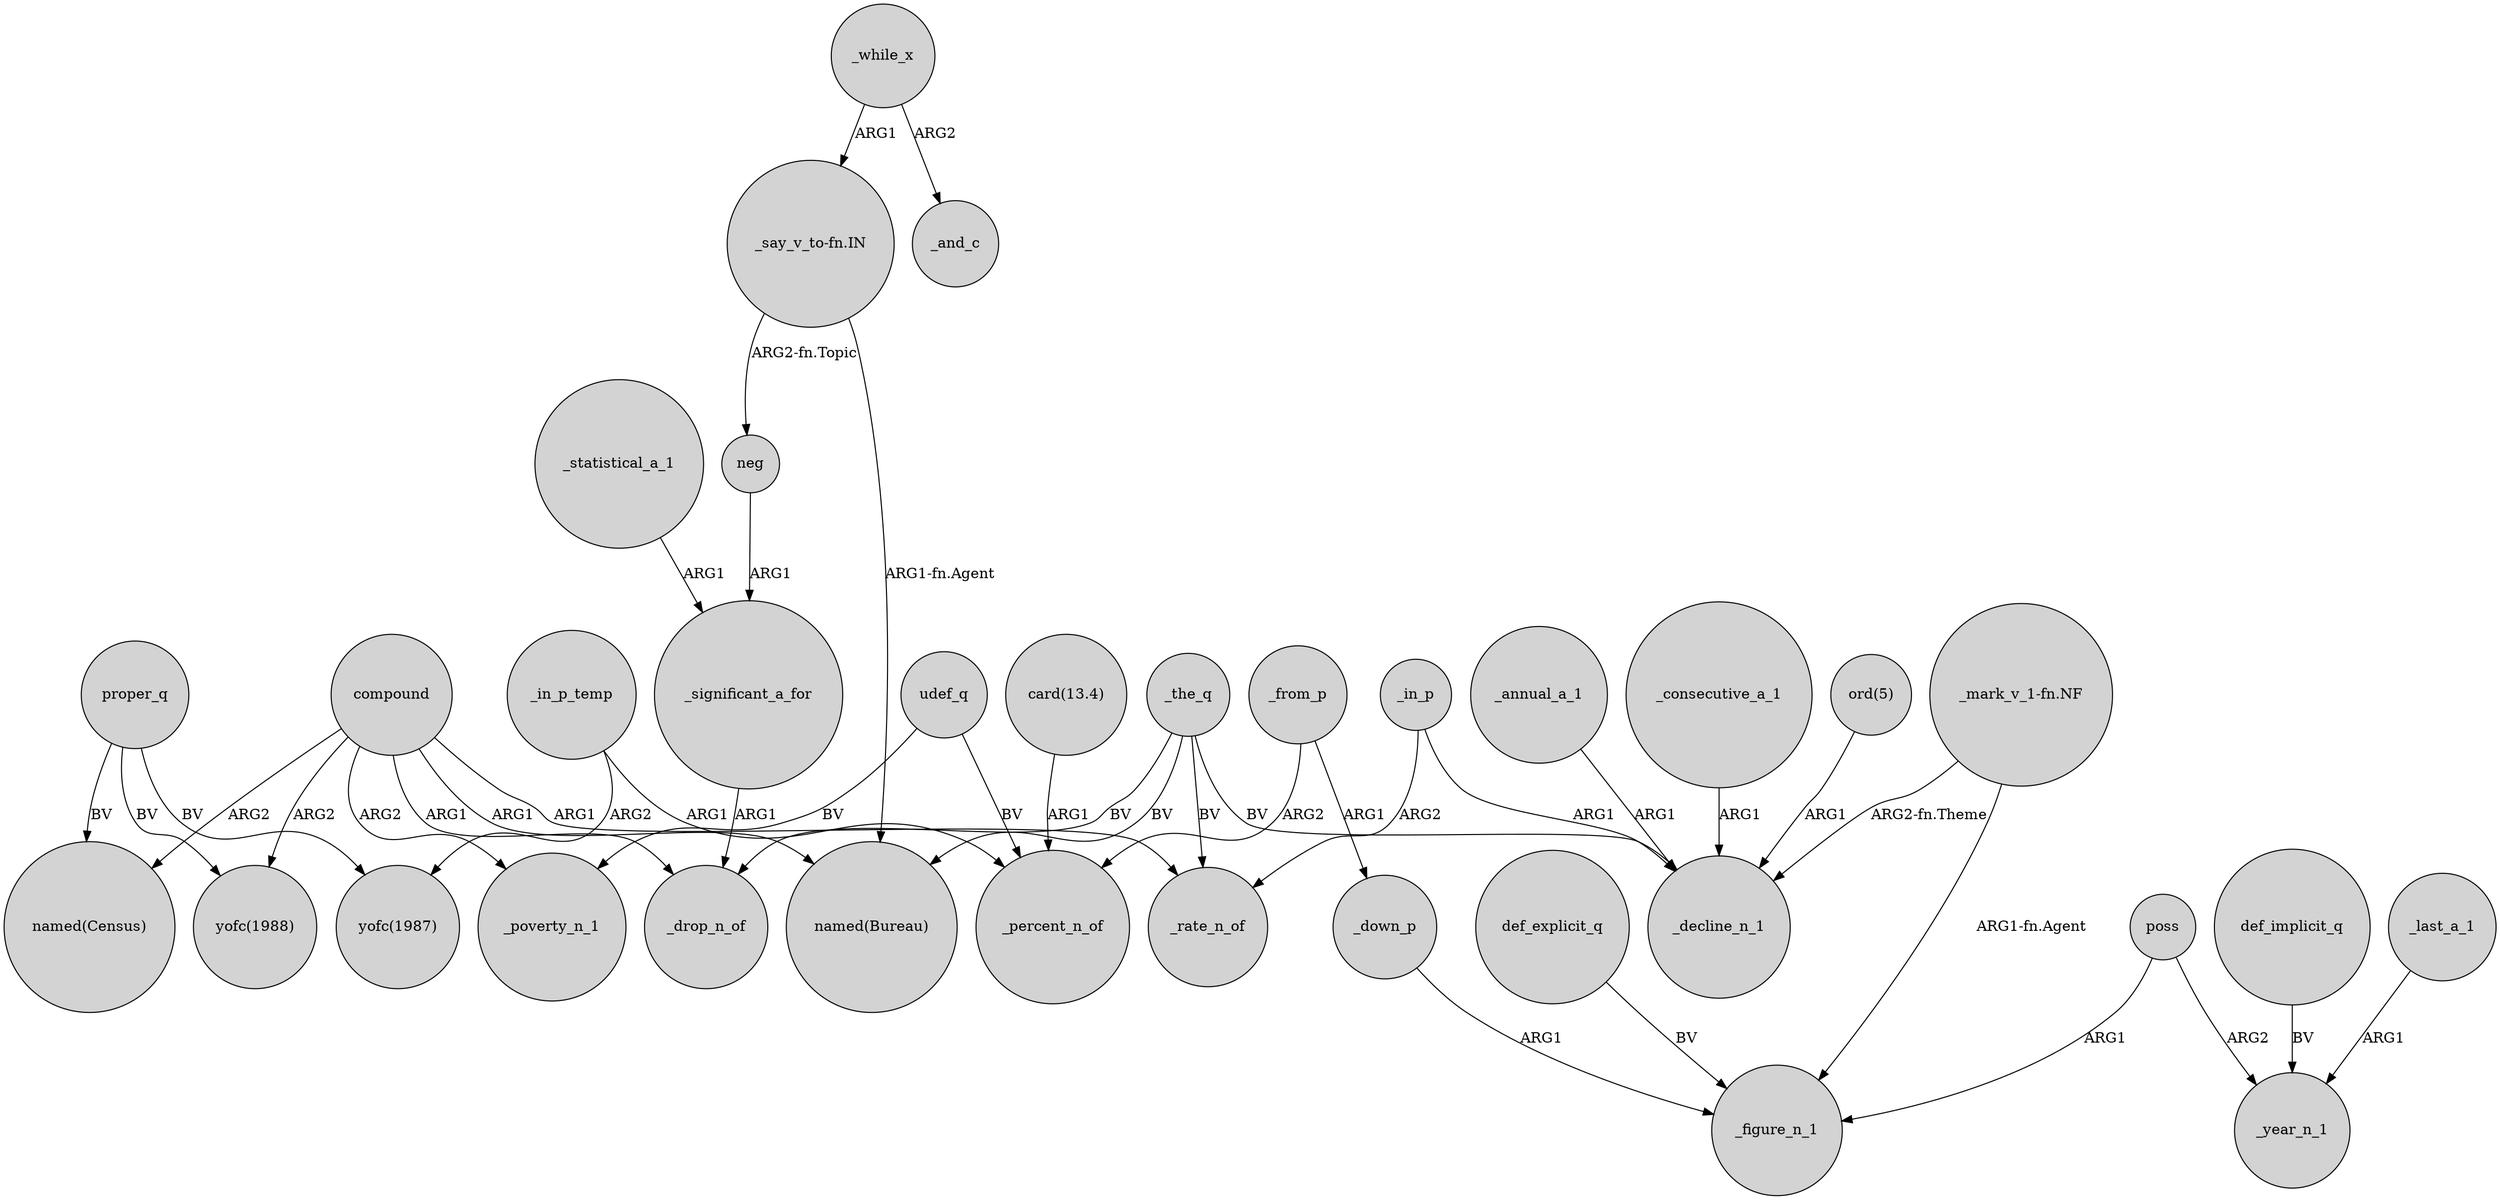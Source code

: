 digraph {
	node [shape=circle style=filled]
	_in_p_temp -> "yofc(1987)" [label=ARG2]
	def_explicit_q -> _figure_n_1 [label=BV]
	def_implicit_q -> _year_n_1 [label=BV]
	"_say_v_to-fn.IN" -> "named(Bureau)" [label="ARG1-fn.Agent"]
	"_mark_v_1-fn.NF" -> _decline_n_1 [label="ARG2-fn.Theme"]
	compound -> _poverty_n_1 [label=ARG2]
	"_mark_v_1-fn.NF" -> _figure_n_1 [label="ARG1-fn.Agent"]
	"ord(5)" -> _decline_n_1 [label=ARG1]
	_in_p -> _rate_n_of [label=ARG2]
	_from_p -> _down_p [label=ARG1]
	poss -> _figure_n_1 [label=ARG1]
	_in_p_temp -> _percent_n_of [label=ARG1]
	compound -> _rate_n_of [label=ARG1]
	_annual_a_1 -> _decline_n_1 [label=ARG1]
	compound -> _drop_n_of [label=ARG1]
	_while_x -> _and_c [label=ARG2]
	_the_q -> _decline_n_1 [label=BV]
	_down_p -> _figure_n_1 [label=ARG1]
	_the_q -> _rate_n_of [label=BV]
	neg -> _significant_a_for [label=ARG1]
	udef_q -> _poverty_n_1 [label=BV]
	poss -> _year_n_1 [label=ARG2]
	proper_q -> "yofc(1988)" [label=BV]
	_statistical_a_1 -> _significant_a_for [label=ARG1]
	_in_p -> _decline_n_1 [label=ARG1]
	_last_a_1 -> _year_n_1 [label=ARG1]
	_the_q -> _drop_n_of [label=BV]
	proper_q -> "yofc(1987)" [label=BV]
	_while_x -> "_say_v_to-fn.IN" [label=ARG1]
	proper_q -> "named(Census)" [label=BV]
	_significant_a_for -> _drop_n_of [label=ARG1]
	compound -> "named(Bureau)" [label=ARG1]
	_the_q -> "named(Bureau)" [label=BV]
	"_say_v_to-fn.IN" -> neg [label="ARG2-fn.Topic"]
	_from_p -> _percent_n_of [label=ARG2]
	"card(13.4)" -> _percent_n_of [label=ARG1]
	udef_q -> _percent_n_of [label=BV]
	compound -> "named(Census)" [label=ARG2]
	compound -> "yofc(1988)" [label=ARG2]
	_consecutive_a_1 -> _decline_n_1 [label=ARG1]
}
